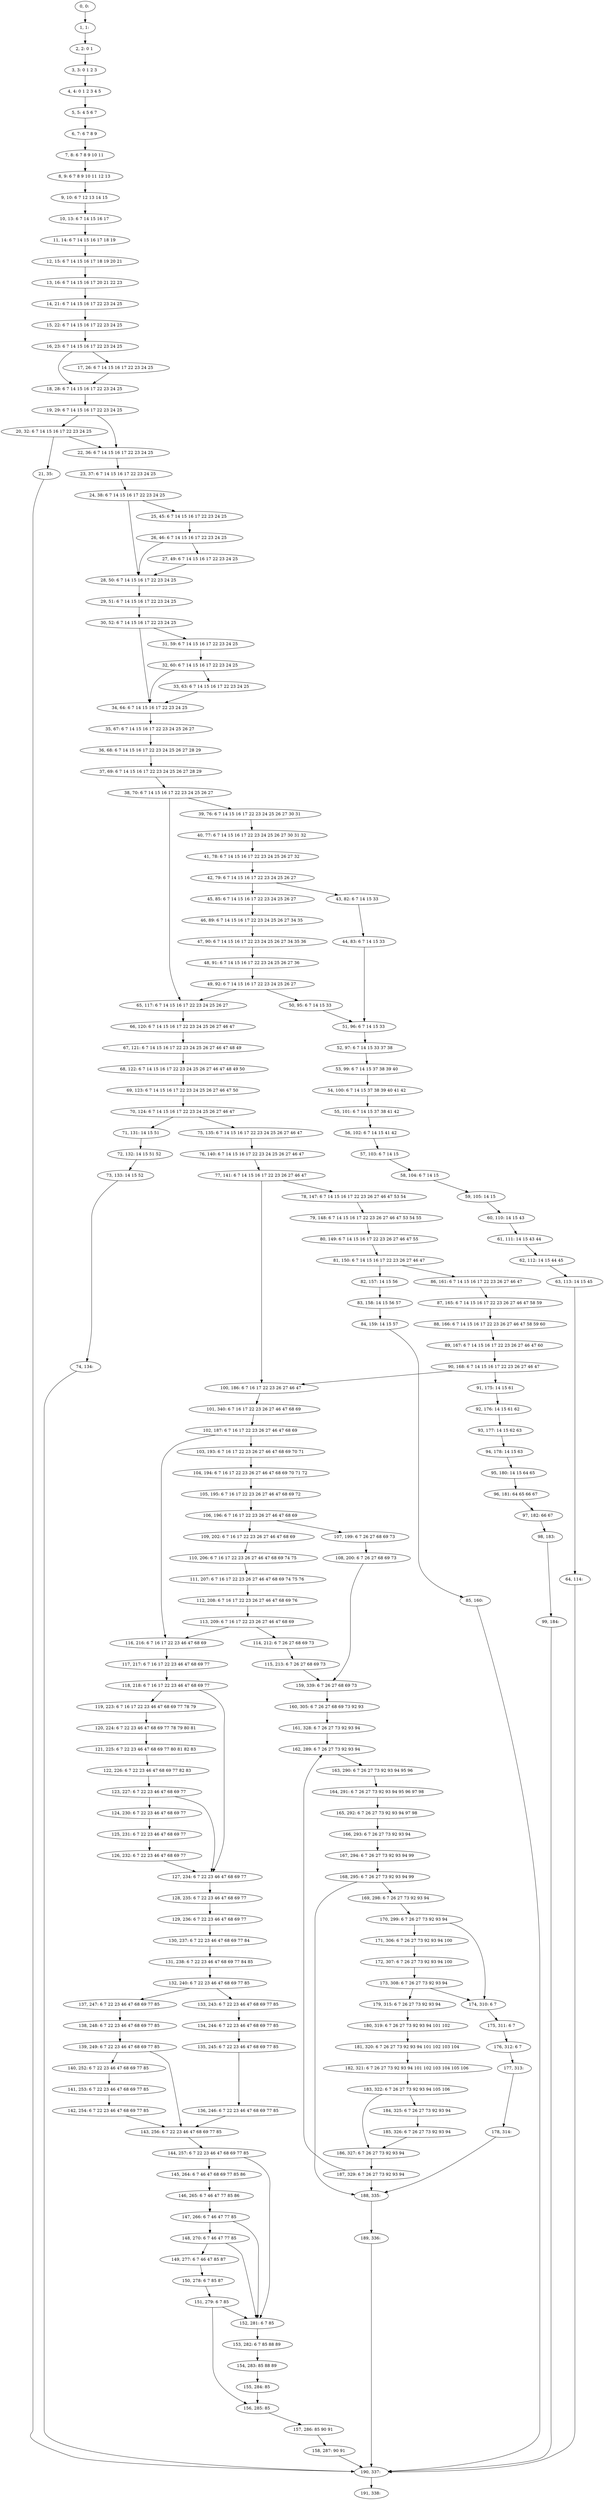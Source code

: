 digraph G {
0[label="0, 0: "];
1[label="1, 1: "];
2[label="2, 2: 0 1 "];
3[label="3, 3: 0 1 2 3 "];
4[label="4, 4: 0 1 2 3 4 5 "];
5[label="5, 5: 4 5 6 7 "];
6[label="6, 7: 6 7 8 9 "];
7[label="7, 8: 6 7 8 9 10 11 "];
8[label="8, 9: 6 7 8 9 10 11 12 13 "];
9[label="9, 10: 6 7 12 13 14 15 "];
10[label="10, 13: 6 7 14 15 16 17 "];
11[label="11, 14: 6 7 14 15 16 17 18 19 "];
12[label="12, 15: 6 7 14 15 16 17 18 19 20 21 "];
13[label="13, 16: 6 7 14 15 16 17 20 21 22 23 "];
14[label="14, 21: 6 7 14 15 16 17 22 23 24 25 "];
15[label="15, 22: 6 7 14 15 16 17 22 23 24 25 "];
16[label="16, 23: 6 7 14 15 16 17 22 23 24 25 "];
17[label="17, 26: 6 7 14 15 16 17 22 23 24 25 "];
18[label="18, 28: 6 7 14 15 16 17 22 23 24 25 "];
19[label="19, 29: 6 7 14 15 16 17 22 23 24 25 "];
20[label="20, 32: 6 7 14 15 16 17 22 23 24 25 "];
21[label="21, 35: "];
22[label="22, 36: 6 7 14 15 16 17 22 23 24 25 "];
23[label="23, 37: 6 7 14 15 16 17 22 23 24 25 "];
24[label="24, 38: 6 7 14 15 16 17 22 23 24 25 "];
25[label="25, 45: 6 7 14 15 16 17 22 23 24 25 "];
26[label="26, 46: 6 7 14 15 16 17 22 23 24 25 "];
27[label="27, 49: 6 7 14 15 16 17 22 23 24 25 "];
28[label="28, 50: 6 7 14 15 16 17 22 23 24 25 "];
29[label="29, 51: 6 7 14 15 16 17 22 23 24 25 "];
30[label="30, 52: 6 7 14 15 16 17 22 23 24 25 "];
31[label="31, 59: 6 7 14 15 16 17 22 23 24 25 "];
32[label="32, 60: 6 7 14 15 16 17 22 23 24 25 "];
33[label="33, 63: 6 7 14 15 16 17 22 23 24 25 "];
34[label="34, 64: 6 7 14 15 16 17 22 23 24 25 "];
35[label="35, 67: 6 7 14 15 16 17 22 23 24 25 26 27 "];
36[label="36, 68: 6 7 14 15 16 17 22 23 24 25 26 27 28 29 "];
37[label="37, 69: 6 7 14 15 16 17 22 23 24 25 26 27 28 29 "];
38[label="38, 70: 6 7 14 15 16 17 22 23 24 25 26 27 "];
39[label="39, 76: 6 7 14 15 16 17 22 23 24 25 26 27 30 31 "];
40[label="40, 77: 6 7 14 15 16 17 22 23 24 25 26 27 30 31 32 "];
41[label="41, 78: 6 7 14 15 16 17 22 23 24 25 26 27 32 "];
42[label="42, 79: 6 7 14 15 16 17 22 23 24 25 26 27 "];
43[label="43, 82: 6 7 14 15 33 "];
44[label="44, 83: 6 7 14 15 33 "];
45[label="45, 85: 6 7 14 15 16 17 22 23 24 25 26 27 "];
46[label="46, 89: 6 7 14 15 16 17 22 23 24 25 26 27 34 35 "];
47[label="47, 90: 6 7 14 15 16 17 22 23 24 25 26 27 34 35 36 "];
48[label="48, 91: 6 7 14 15 16 17 22 23 24 25 26 27 36 "];
49[label="49, 92: 6 7 14 15 16 17 22 23 24 25 26 27 "];
50[label="50, 95: 6 7 14 15 33 "];
51[label="51, 96: 6 7 14 15 33 "];
52[label="52, 97: 6 7 14 15 33 37 38 "];
53[label="53, 99: 6 7 14 15 37 38 39 40 "];
54[label="54, 100: 6 7 14 15 37 38 39 40 41 42 "];
55[label="55, 101: 6 7 14 15 37 38 41 42 "];
56[label="56, 102: 6 7 14 15 41 42 "];
57[label="57, 103: 6 7 14 15 "];
58[label="58, 104: 6 7 14 15 "];
59[label="59, 105: 14 15 "];
60[label="60, 110: 14 15 43 "];
61[label="61, 111: 14 15 43 44 "];
62[label="62, 112: 14 15 44 45 "];
63[label="63, 113: 14 15 45 "];
64[label="64, 114: "];
65[label="65, 117: 6 7 14 15 16 17 22 23 24 25 26 27 "];
66[label="66, 120: 6 7 14 15 16 17 22 23 24 25 26 27 46 47 "];
67[label="67, 121: 6 7 14 15 16 17 22 23 24 25 26 27 46 47 48 49 "];
68[label="68, 122: 6 7 14 15 16 17 22 23 24 25 26 27 46 47 48 49 50 "];
69[label="69, 123: 6 7 14 15 16 17 22 23 24 25 26 27 46 47 50 "];
70[label="70, 124: 6 7 14 15 16 17 22 23 24 25 26 27 46 47 "];
71[label="71, 131: 14 15 51 "];
72[label="72, 132: 14 15 51 52 "];
73[label="73, 133: 14 15 52 "];
74[label="74, 134: "];
75[label="75, 135: 6 7 14 15 16 17 22 23 24 25 26 27 46 47 "];
76[label="76, 140: 6 7 14 15 16 17 22 23 24 25 26 27 46 47 "];
77[label="77, 141: 6 7 14 15 16 17 22 23 26 27 46 47 "];
78[label="78, 147: 6 7 14 15 16 17 22 23 26 27 46 47 53 54 "];
79[label="79, 148: 6 7 14 15 16 17 22 23 26 27 46 47 53 54 55 "];
80[label="80, 149: 6 7 14 15 16 17 22 23 26 27 46 47 55 "];
81[label="81, 150: 6 7 14 15 16 17 22 23 26 27 46 47 "];
82[label="82, 157: 14 15 56 "];
83[label="83, 158: 14 15 56 57 "];
84[label="84, 159: 14 15 57 "];
85[label="85, 160: "];
86[label="86, 161: 6 7 14 15 16 17 22 23 26 27 46 47 "];
87[label="87, 165: 6 7 14 15 16 17 22 23 26 27 46 47 58 59 "];
88[label="88, 166: 6 7 14 15 16 17 22 23 26 27 46 47 58 59 60 "];
89[label="89, 167: 6 7 14 15 16 17 22 23 26 27 46 47 60 "];
90[label="90, 168: 6 7 14 15 16 17 22 23 26 27 46 47 "];
91[label="91, 175: 14 15 61 "];
92[label="92, 176: 14 15 61 62 "];
93[label="93, 177: 14 15 62 63 "];
94[label="94, 178: 14 15 63 "];
95[label="95, 180: 14 15 64 65 "];
96[label="96, 181: 64 65 66 67 "];
97[label="97, 182: 66 67 "];
98[label="98, 183: "];
99[label="99, 184: "];
100[label="100, 186: 6 7 16 17 22 23 26 27 46 47 "];
101[label="101, 340: 6 7 16 17 22 23 26 27 46 47 68 69 "];
102[label="102, 187: 6 7 16 17 22 23 26 27 46 47 68 69 "];
103[label="103, 193: 6 7 16 17 22 23 26 27 46 47 68 69 70 71 "];
104[label="104, 194: 6 7 16 17 22 23 26 27 46 47 68 69 70 71 72 "];
105[label="105, 195: 6 7 16 17 22 23 26 27 46 47 68 69 72 "];
106[label="106, 196: 6 7 16 17 22 23 26 27 46 47 68 69 "];
107[label="107, 199: 6 7 26 27 68 69 73 "];
108[label="108, 200: 6 7 26 27 68 69 73 "];
109[label="109, 202: 6 7 16 17 22 23 26 27 46 47 68 69 "];
110[label="110, 206: 6 7 16 17 22 23 26 27 46 47 68 69 74 75 "];
111[label="111, 207: 6 7 16 17 22 23 26 27 46 47 68 69 74 75 76 "];
112[label="112, 208: 6 7 16 17 22 23 26 27 46 47 68 69 76 "];
113[label="113, 209: 6 7 16 17 22 23 26 27 46 47 68 69 "];
114[label="114, 212: 6 7 26 27 68 69 73 "];
115[label="115, 213: 6 7 26 27 68 69 73 "];
116[label="116, 216: 6 7 16 17 22 23 46 47 68 69 "];
117[label="117, 217: 6 7 16 17 22 23 46 47 68 69 77 "];
118[label="118, 218: 6 7 16 17 22 23 46 47 68 69 77 "];
119[label="119, 223: 6 7 16 17 22 23 46 47 68 69 77 78 79 "];
120[label="120, 224: 6 7 22 23 46 47 68 69 77 78 79 80 81 "];
121[label="121, 225: 6 7 22 23 46 47 68 69 77 80 81 82 83 "];
122[label="122, 226: 6 7 22 23 46 47 68 69 77 82 83 "];
123[label="123, 227: 6 7 22 23 46 47 68 69 77 "];
124[label="124, 230: 6 7 22 23 46 47 68 69 77 "];
125[label="125, 231: 6 7 22 23 46 47 68 69 77 "];
126[label="126, 232: 6 7 22 23 46 47 68 69 77 "];
127[label="127, 234: 6 7 22 23 46 47 68 69 77 "];
128[label="128, 235: 6 7 22 23 46 47 68 69 77 "];
129[label="129, 236: 6 7 22 23 46 47 68 69 77 "];
130[label="130, 237: 6 7 22 23 46 47 68 69 77 84 "];
131[label="131, 238: 6 7 22 23 46 47 68 69 77 84 85 "];
132[label="132, 240: 6 7 22 23 46 47 68 69 77 85 "];
133[label="133, 243: 6 7 22 23 46 47 68 69 77 85 "];
134[label="134, 244: 6 7 22 23 46 47 68 69 77 85 "];
135[label="135, 245: 6 7 22 23 46 47 68 69 77 85 "];
136[label="136, 246: 6 7 22 23 46 47 68 69 77 85 "];
137[label="137, 247: 6 7 22 23 46 47 68 69 77 85 "];
138[label="138, 248: 6 7 22 23 46 47 68 69 77 85 "];
139[label="139, 249: 6 7 22 23 46 47 68 69 77 85 "];
140[label="140, 252: 6 7 22 23 46 47 68 69 77 85 "];
141[label="141, 253: 6 7 22 23 46 47 68 69 77 85 "];
142[label="142, 254: 6 7 22 23 46 47 68 69 77 85 "];
143[label="143, 256: 6 7 22 23 46 47 68 69 77 85 "];
144[label="144, 257: 6 7 22 23 46 47 68 69 77 85 "];
145[label="145, 264: 6 7 46 47 68 69 77 85 86 "];
146[label="146, 265: 6 7 46 47 77 85 86 "];
147[label="147, 266: 6 7 46 47 77 85 "];
148[label="148, 270: 6 7 46 47 77 85 "];
149[label="149, 277: 6 7 46 47 85 87 "];
150[label="150, 278: 6 7 85 87 "];
151[label="151, 279: 6 7 85 "];
152[label="152, 281: 6 7 85 "];
153[label="153, 282: 6 7 85 88 89 "];
154[label="154, 283: 85 88 89 "];
155[label="155, 284: 85 "];
156[label="156, 285: 85 "];
157[label="157, 286: 85 90 91 "];
158[label="158, 287: 90 91 "];
159[label="159, 339: 6 7 26 27 68 69 73 "];
160[label="160, 305: 6 7 26 27 68 69 73 92 93 "];
161[label="161, 328: 6 7 26 27 73 92 93 94 "];
162[label="162, 289: 6 7 26 27 73 92 93 94 "];
163[label="163, 290: 6 7 26 27 73 92 93 94 95 96 "];
164[label="164, 291: 6 7 26 27 73 92 93 94 95 96 97 98 "];
165[label="165, 292: 6 7 26 27 73 92 93 94 97 98 "];
166[label="166, 293: 6 7 26 27 73 92 93 94 "];
167[label="167, 294: 6 7 26 27 73 92 93 94 99 "];
168[label="168, 295: 6 7 26 27 73 92 93 94 99 "];
169[label="169, 298: 6 7 26 27 73 92 93 94 "];
170[label="170, 299: 6 7 26 27 73 92 93 94 "];
171[label="171, 306: 6 7 26 27 73 92 93 94 100 "];
172[label="172, 307: 6 7 26 27 73 92 93 94 100 "];
173[label="173, 308: 6 7 26 27 73 92 93 94 "];
174[label="174, 310: 6 7 "];
175[label="175, 311: 6 7 "];
176[label="176, 312: 6 7 "];
177[label="177, 313: "];
178[label="178, 314: "];
179[label="179, 315: 6 7 26 27 73 92 93 94 "];
180[label="180, 319: 6 7 26 27 73 92 93 94 101 102 "];
181[label="181, 320: 6 7 26 27 73 92 93 94 101 102 103 104 "];
182[label="182, 321: 6 7 26 27 73 92 93 94 101 102 103 104 105 106 "];
183[label="183, 322: 6 7 26 27 73 92 93 94 105 106 "];
184[label="184, 325: 6 7 26 27 73 92 93 94 "];
185[label="185, 326: 6 7 26 27 73 92 93 94 "];
186[label="186, 327: 6 7 26 27 73 92 93 94 "];
187[label="187, 329: 6 7 26 27 73 92 93 94 "];
188[label="188, 335: "];
189[label="189, 336: "];
190[label="190, 337: "];
191[label="191, 338: "];
0->1 ;
1->2 ;
2->3 ;
3->4 ;
4->5 ;
5->6 ;
6->7 ;
7->8 ;
8->9 ;
9->10 ;
10->11 ;
11->12 ;
12->13 ;
13->14 ;
14->15 ;
15->16 ;
16->17 ;
16->18 ;
17->18 ;
18->19 ;
19->20 ;
19->22 ;
20->21 ;
20->22 ;
21->190 ;
22->23 ;
23->24 ;
24->25 ;
24->28 ;
25->26 ;
26->27 ;
26->28 ;
27->28 ;
28->29 ;
29->30 ;
30->31 ;
30->34 ;
31->32 ;
32->33 ;
32->34 ;
33->34 ;
34->35 ;
35->36 ;
36->37 ;
37->38 ;
38->39 ;
38->65 ;
39->40 ;
40->41 ;
41->42 ;
42->43 ;
42->45 ;
43->44 ;
44->51 ;
45->46 ;
46->47 ;
47->48 ;
48->49 ;
49->50 ;
49->65 ;
50->51 ;
51->52 ;
52->53 ;
53->54 ;
54->55 ;
55->56 ;
56->57 ;
57->58 ;
58->59 ;
59->60 ;
60->61 ;
61->62 ;
62->63 ;
63->64 ;
64->190 ;
65->66 ;
66->67 ;
67->68 ;
68->69 ;
69->70 ;
70->71 ;
70->75 ;
71->72 ;
72->73 ;
73->74 ;
74->190 ;
75->76 ;
76->77 ;
77->78 ;
77->100 ;
78->79 ;
79->80 ;
80->81 ;
81->82 ;
81->86 ;
82->83 ;
83->84 ;
84->85 ;
85->190 ;
86->87 ;
87->88 ;
88->89 ;
89->90 ;
90->91 ;
90->100 ;
91->92 ;
92->93 ;
93->94 ;
94->95 ;
95->96 ;
96->97 ;
97->98 ;
98->99 ;
99->190 ;
100->101 ;
101->102 ;
102->103 ;
102->116 ;
103->104 ;
104->105 ;
105->106 ;
106->107 ;
106->109 ;
107->108 ;
108->159 ;
109->110 ;
110->111 ;
111->112 ;
112->113 ;
113->114 ;
113->116 ;
114->115 ;
115->159 ;
116->117 ;
117->118 ;
118->119 ;
118->127 ;
119->120 ;
120->121 ;
121->122 ;
122->123 ;
123->124 ;
123->127 ;
124->125 ;
125->126 ;
126->127 ;
127->128 ;
128->129 ;
129->130 ;
130->131 ;
131->132 ;
132->133 ;
132->137 ;
133->134 ;
134->135 ;
135->136 ;
136->143 ;
137->138 ;
138->139 ;
139->140 ;
139->143 ;
140->141 ;
141->142 ;
142->143 ;
143->144 ;
144->145 ;
144->152 ;
145->146 ;
146->147 ;
147->148 ;
147->152 ;
148->149 ;
148->152 ;
149->150 ;
150->151 ;
151->152 ;
151->156 ;
152->153 ;
153->154 ;
154->155 ;
155->156 ;
156->157 ;
157->158 ;
158->190 ;
159->160 ;
160->161 ;
161->162 ;
162->163 ;
163->164 ;
164->165 ;
165->166 ;
166->167 ;
167->168 ;
168->169 ;
168->188 ;
169->170 ;
170->171 ;
170->174 ;
171->172 ;
172->173 ;
173->174 ;
173->179 ;
174->175 ;
175->176 ;
176->177 ;
177->178 ;
178->188 ;
179->180 ;
180->181 ;
181->182 ;
182->183 ;
183->184 ;
183->186 ;
184->185 ;
185->186 ;
186->187 ;
187->188 ;
187->162 ;
188->189 ;
189->190 ;
190->191 ;
}
